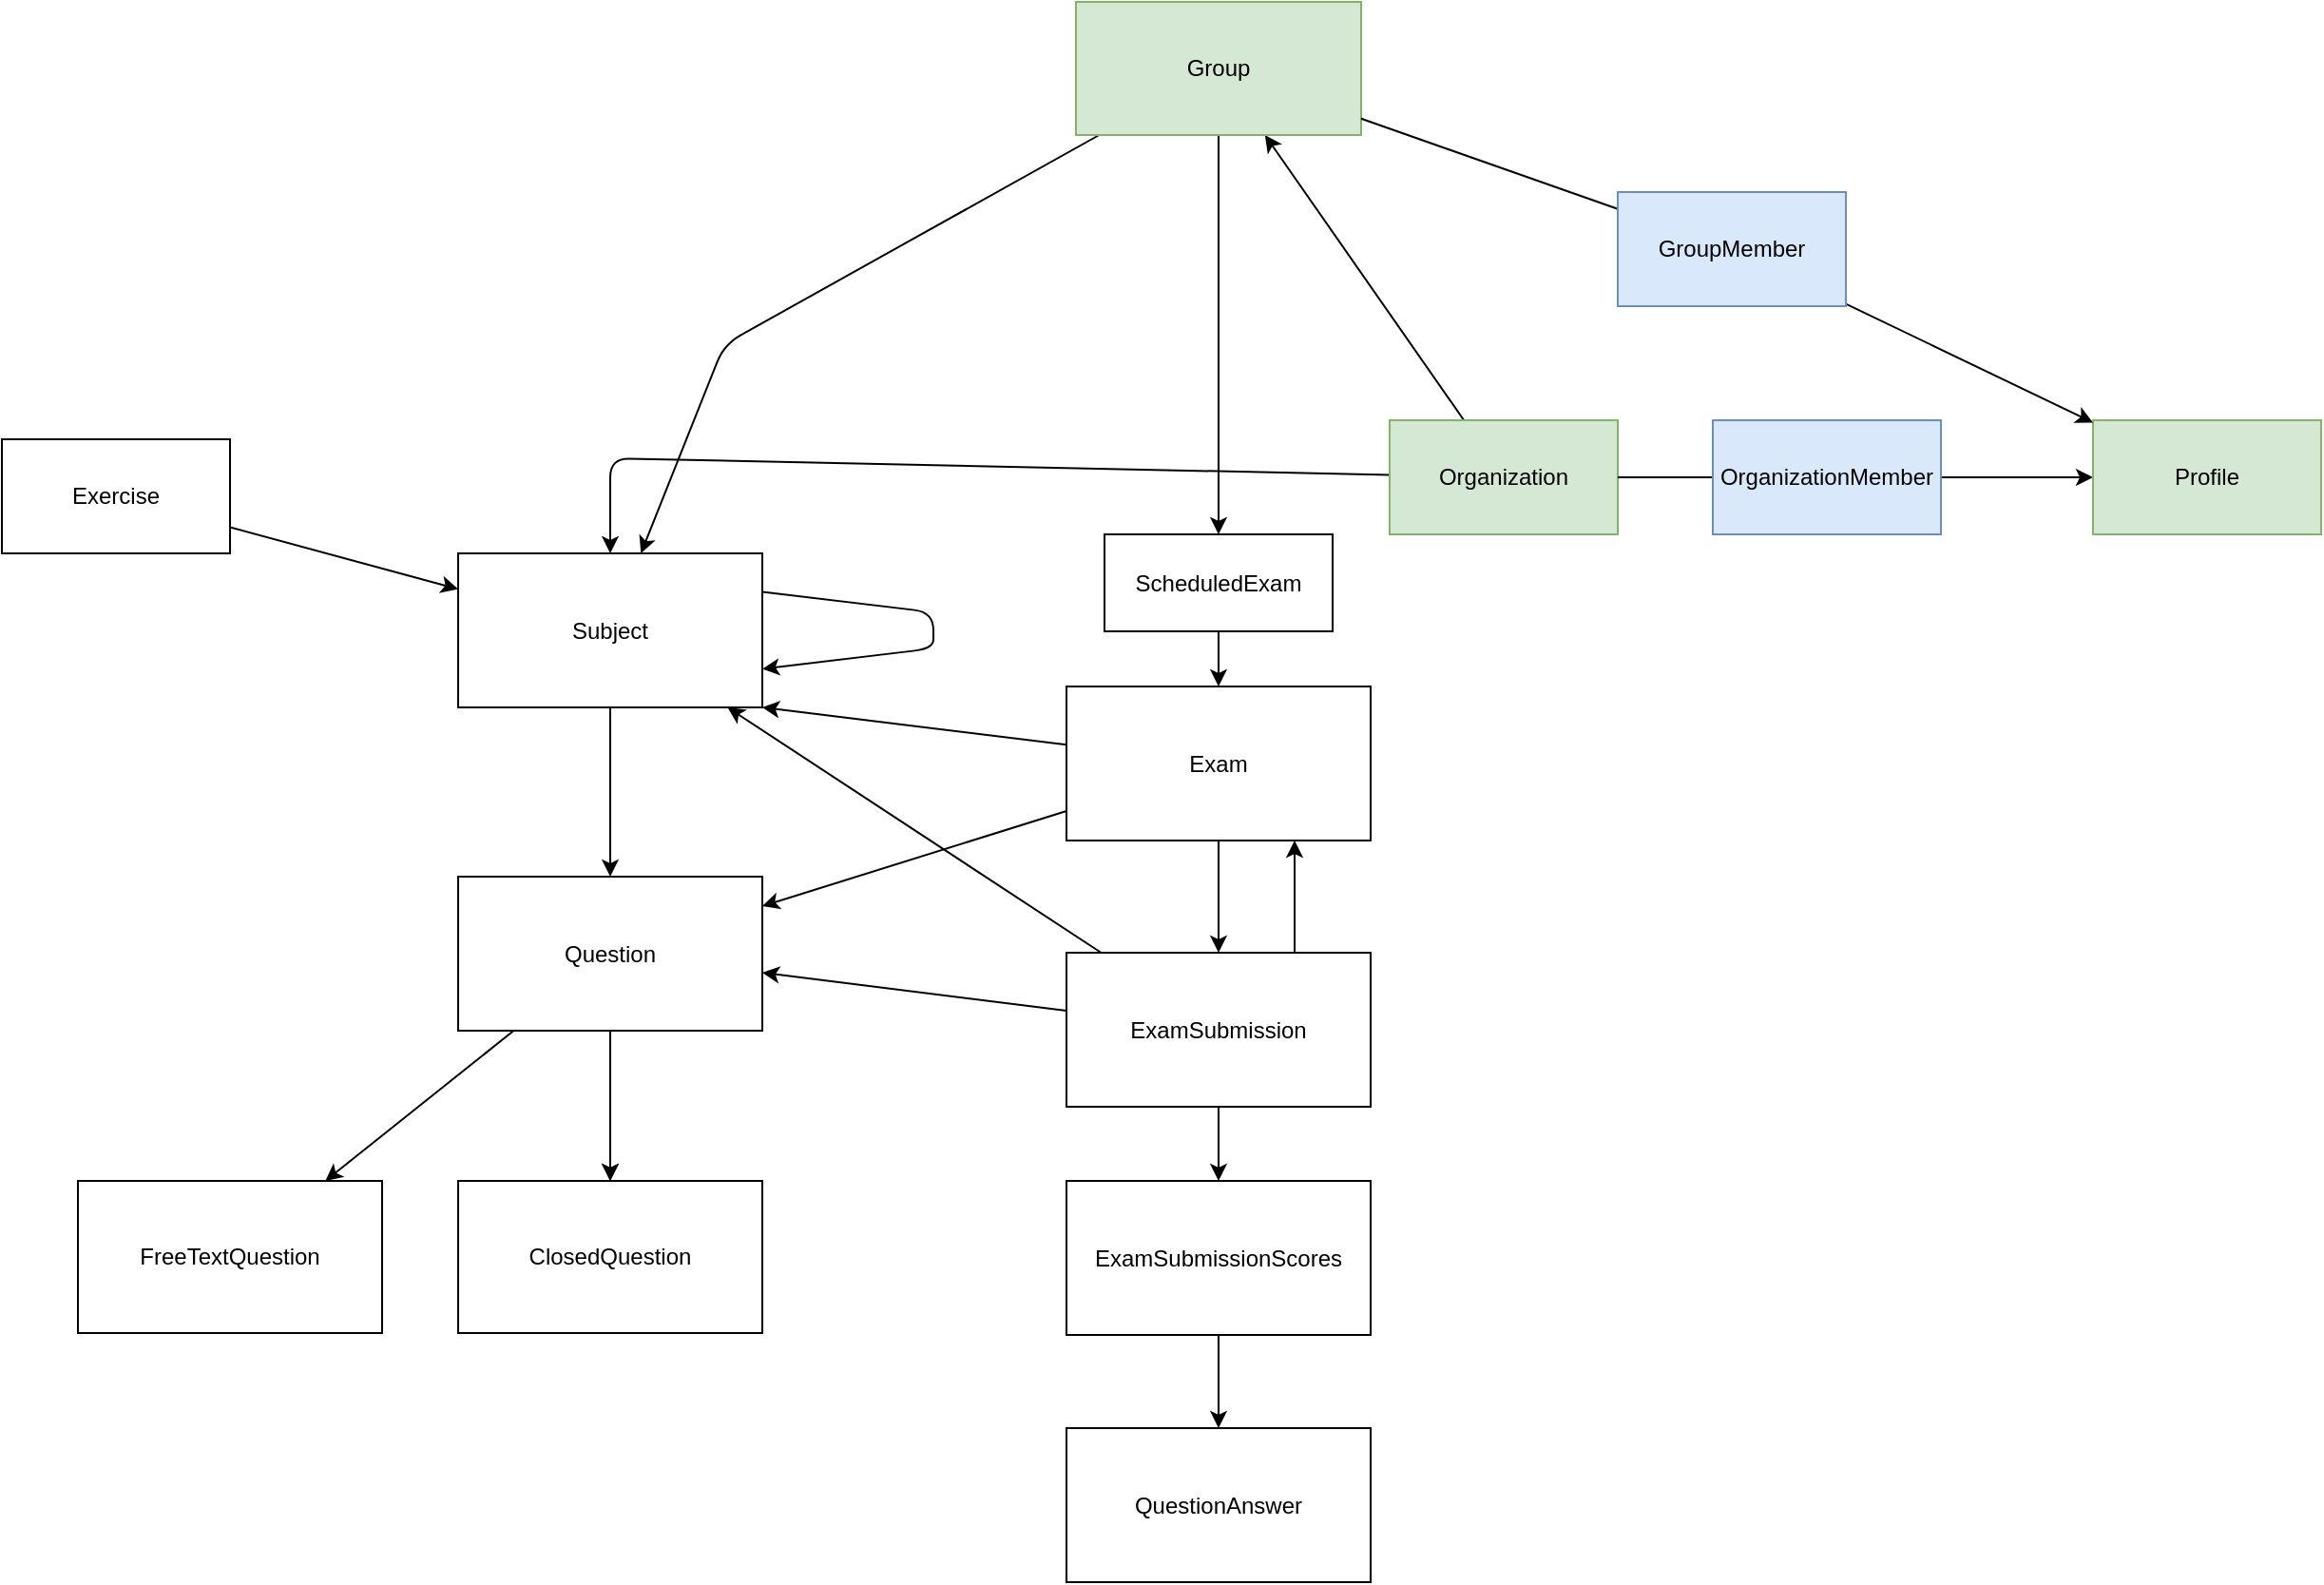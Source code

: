 <mxfile>
    <diagram id="0IL5JWg-hM4p4ADeXcOx" name="Page-1">
        <mxGraphModel dx="870" dy="843" grid="1" gridSize="10" guides="1" tooltips="1" connect="1" arrows="1" fold="1" page="0" pageScale="1" pageWidth="850" pageHeight="1100" math="0" shadow="0">
            <root>
                <mxCell id="0"/>
                <mxCell id="1" parent="0"/>
                <mxCell id="4" value="" style="edgeStyle=none;html=1;" parent="1" source="2" target="3" edge="1">
                    <mxGeometry relative="1" as="geometry"/>
                </mxCell>
                <mxCell id="5" value="" style="edgeStyle=none;html=1;" parent="1" source="2" target="3" edge="1">
                    <mxGeometry relative="1" as="geometry"/>
                </mxCell>
                <mxCell id="14" style="edgeStyle=none;html=1;" parent="1" source="2" target="12" edge="1">
                    <mxGeometry relative="1" as="geometry"/>
                </mxCell>
                <mxCell id="2" value="Question" style="rounded=0;whiteSpace=wrap;html=1;" parent="1" vertex="1">
                    <mxGeometry x="80" y="160" width="160" height="81" as="geometry"/>
                </mxCell>
                <mxCell id="3" value="ClosedQuestion" style="rounded=0;whiteSpace=wrap;html=1;" parent="1" vertex="1">
                    <mxGeometry x="80" y="320" width="160" height="80" as="geometry"/>
                </mxCell>
                <mxCell id="12" value="FreeTextQuestion" style="rounded=0;whiteSpace=wrap;html=1;" parent="1" vertex="1">
                    <mxGeometry x="-120" y="320" width="160" height="80" as="geometry"/>
                </mxCell>
                <mxCell id="16" style="edgeStyle=none;html=1;" parent="1" source="15" target="2" edge="1">
                    <mxGeometry relative="1" as="geometry"/>
                </mxCell>
                <mxCell id="15" value="Subject" style="rounded=0;whiteSpace=wrap;html=1;" parent="1" vertex="1">
                    <mxGeometry x="80" y="-10" width="160" height="81" as="geometry"/>
                </mxCell>
                <mxCell id="17" style="edgeStyle=none;html=1;entryX=1;entryY=0.75;entryDx=0;entryDy=0;exitX=1;exitY=0.25;exitDx=0;exitDy=0;" parent="1" source="15" target="15" edge="1">
                    <mxGeometry relative="1" as="geometry">
                        <Array as="points">
                            <mxPoint x="330" y="21"/>
                            <mxPoint x="330" y="40"/>
                        </Array>
                    </mxGeometry>
                </mxCell>
                <mxCell id="21" style="edgeStyle=none;html=1;entryX=0.5;entryY=0;entryDx=0;entryDy=0;" parent="1" source="19" target="15" edge="1">
                    <mxGeometry relative="1" as="geometry">
                        <Array as="points">
                            <mxPoint x="160" y="-60"/>
                        </Array>
                    </mxGeometry>
                </mxCell>
                <mxCell id="24" style="edgeStyle=none;html=1;" parent="1" source="19" target="23" edge="1">
                    <mxGeometry relative="1" as="geometry"/>
                </mxCell>
                <mxCell id="25" style="edgeStyle=none;html=1;startArrow=none;" parent="1" source="48" target="20" edge="1">
                    <mxGeometry relative="1" as="geometry"/>
                </mxCell>
                <mxCell id="19" value="Organization" style="rounded=0;whiteSpace=wrap;html=1;fillColor=#d5e8d4;strokeColor=#82b366;" parent="1" vertex="1">
                    <mxGeometry x="570" y="-80" width="120" height="60" as="geometry"/>
                </mxCell>
                <mxCell id="20" value="Profile" style="rounded=0;whiteSpace=wrap;html=1;fillColor=#d5e8d4;strokeColor=#82b366;" parent="1" vertex="1">
                    <mxGeometry x="940" y="-80" width="120" height="60" as="geometry"/>
                </mxCell>
                <mxCell id="26" style="edgeStyle=none;html=1;startArrow=none;" parent="1" source="50" target="20" edge="1">
                    <mxGeometry relative="1" as="geometry"/>
                </mxCell>
                <mxCell id="46" style="edgeStyle=none;html=1;" parent="1" source="23" target="41" edge="1">
                    <mxGeometry relative="1" as="geometry"/>
                </mxCell>
                <mxCell id="47" style="edgeStyle=none;html=1;" parent="1" source="23" target="15" edge="1">
                    <mxGeometry relative="1" as="geometry">
                        <Array as="points">
                            <mxPoint x="220" y="-120"/>
                        </Array>
                    </mxGeometry>
                </mxCell>
                <mxCell id="23" value="Group" style="rounded=0;whiteSpace=wrap;html=1;fillColor=#d5e8d4;strokeColor=#82b366;" parent="1" vertex="1">
                    <mxGeometry x="405" y="-300" width="150" height="70" as="geometry"/>
                </mxCell>
                <mxCell id="28" style="edgeStyle=none;html=1;entryX=1;entryY=1;entryDx=0;entryDy=0;" parent="1" source="27" target="15" edge="1">
                    <mxGeometry relative="1" as="geometry"/>
                </mxCell>
                <mxCell id="29" style="edgeStyle=none;html=1;" parent="1" source="27" target="2" edge="1">
                    <mxGeometry relative="1" as="geometry"/>
                </mxCell>
                <mxCell id="31" style="edgeStyle=none;html=1;" parent="1" source="27" target="30" edge="1">
                    <mxGeometry relative="1" as="geometry"/>
                </mxCell>
                <mxCell id="27" value="Exam" style="rounded=0;whiteSpace=wrap;html=1;" parent="1" vertex="1">
                    <mxGeometry x="400" y="60" width="160" height="81" as="geometry"/>
                </mxCell>
                <mxCell id="32" style="edgeStyle=none;html=1;exitX=0.75;exitY=0;exitDx=0;exitDy=0;entryX=0.75;entryY=1;entryDx=0;entryDy=0;" parent="1" source="30" target="27" edge="1">
                    <mxGeometry relative="1" as="geometry"/>
                </mxCell>
                <mxCell id="34" style="edgeStyle=none;html=1;" parent="1" source="30" target="2" edge="1">
                    <mxGeometry relative="1" as="geometry"/>
                </mxCell>
                <mxCell id="35" style="edgeStyle=none;html=1;" parent="1" source="30" target="15" edge="1">
                    <mxGeometry relative="1" as="geometry"/>
                </mxCell>
                <mxCell id="39" value="" style="edgeStyle=none;html=1;" parent="1" source="30" target="33" edge="1">
                    <mxGeometry relative="1" as="geometry"/>
                </mxCell>
                <mxCell id="30" value="ExamSubmission" style="rounded=0;whiteSpace=wrap;html=1;" parent="1" vertex="1">
                    <mxGeometry x="400" y="200" width="160" height="81" as="geometry"/>
                </mxCell>
                <mxCell id="38" value="" style="edgeStyle=none;html=1;" parent="1" source="33" target="37" edge="1">
                    <mxGeometry relative="1" as="geometry"/>
                </mxCell>
                <mxCell id="33" value="ExamSubmissionScores" style="rounded=0;whiteSpace=wrap;html=1;" parent="1" vertex="1">
                    <mxGeometry x="400" y="320" width="160" height="81" as="geometry"/>
                </mxCell>
                <mxCell id="37" value="QuestionAnswer" style="rounded=0;whiteSpace=wrap;html=1;" parent="1" vertex="1">
                    <mxGeometry x="400" y="450" width="160" height="81" as="geometry"/>
                </mxCell>
                <mxCell id="43" style="edgeStyle=none;html=1;" parent="1" source="41" target="27" edge="1">
                    <mxGeometry relative="1" as="geometry"/>
                </mxCell>
                <mxCell id="41" value="ScheduledExam" style="rounded=0;whiteSpace=wrap;html=1;" parent="1" vertex="1">
                    <mxGeometry x="420" y="-20" width="120" height="51" as="geometry"/>
                </mxCell>
                <mxCell id="45" style="edgeStyle=none;html=1;" parent="1" source="44" target="15" edge="1">
                    <mxGeometry relative="1" as="geometry"/>
                </mxCell>
                <mxCell id="44" value="Exercise" style="rounded=0;whiteSpace=wrap;html=1;" parent="1" vertex="1">
                    <mxGeometry x="-160" y="-70" width="120" height="60" as="geometry"/>
                </mxCell>
                <mxCell id="49" value="" style="edgeStyle=none;html=1;endArrow=none;" parent="1" source="19" target="48" edge="1">
                    <mxGeometry relative="1" as="geometry">
                        <mxPoint x="690" y="-58.378" as="sourcePoint"/>
                        <mxPoint x="940" y="-51.622" as="targetPoint"/>
                    </mxGeometry>
                </mxCell>
                <mxCell id="48" value="OrganizationMember" style="rounded=0;whiteSpace=wrap;html=1;fillColor=#dae8fc;strokeColor=#6c8ebf;" parent="1" vertex="1">
                    <mxGeometry x="740" y="-80" width="120" height="60" as="geometry"/>
                </mxCell>
                <mxCell id="51" value="" style="edgeStyle=none;html=1;endArrow=none;" edge="1" parent="1" source="23" target="50">
                    <mxGeometry relative="1" as="geometry">
                        <mxPoint x="555" y="-233.99" as="sourcePoint"/>
                        <mxPoint x="940" y="-74.808" as="targetPoint"/>
                    </mxGeometry>
                </mxCell>
                <mxCell id="50" value="GroupMember" style="rounded=0;whiteSpace=wrap;html=1;fillColor=#dae8fc;strokeColor=#6c8ebf;" vertex="1" parent="1">
                    <mxGeometry x="690" y="-200" width="120" height="60" as="geometry"/>
                </mxCell>
            </root>
        </mxGraphModel>
    </diagram>
</mxfile>